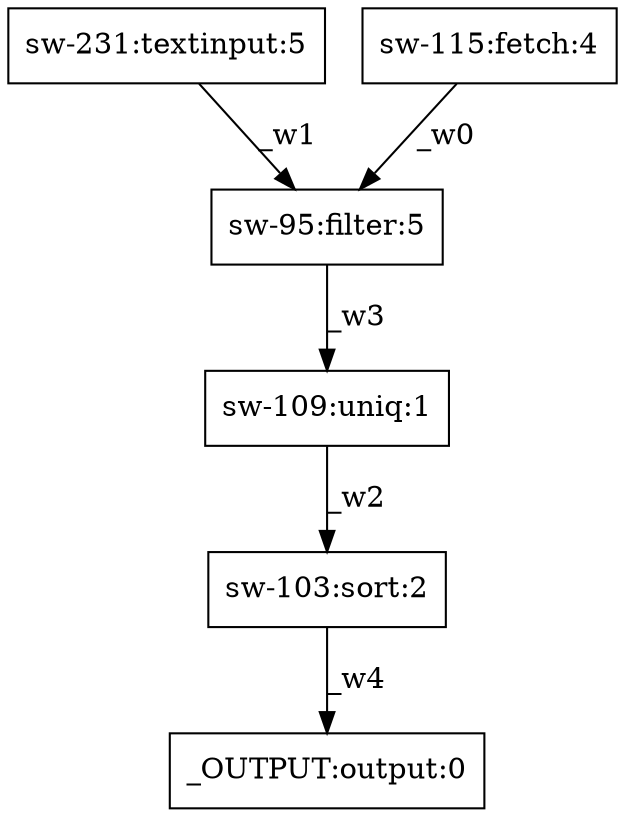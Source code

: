 digraph test1 { node [shape=box] "sw-231" [label="sw-231:textinput:5"];"_OUTPUT" [label="_OUTPUT:output:0"];"sw-115" [label="sw-115:fetch:4"];"sw-109" [label="sw-109:uniq:1"];"sw-95" [label="sw-95:filter:5"];"sw-103" [label="sw-103:sort:2"];"sw-115" -> "sw-95" [label="_w0"];"sw-231" -> "sw-95" [label="_w1"];"sw-109" -> "sw-103" [label="_w2"];"sw-95" -> "sw-109" [label="_w3"];"sw-103" -> "_OUTPUT" [label="_w4"];}